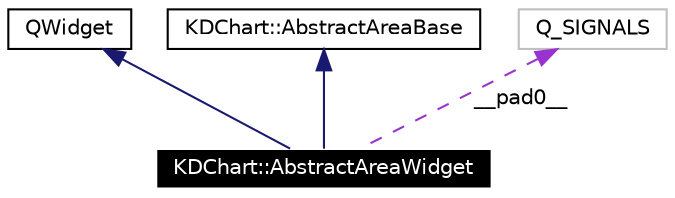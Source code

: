 digraph G
{
  edge [fontname="Helvetica",fontsize=10,labelfontname="Helvetica",labelfontsize=10];
  node [fontname="Helvetica",fontsize=10,shape=record];
  Node125 [label="KDChart::AbstractAreaWidget",height=0.2,width=0.4,color="white", fillcolor="black", style="filled" fontcolor="white"];
  Node126 -> Node125 [dir=back,color="midnightblue",fontsize=10,style="solid",fontname="Helvetica"];
  Node126 [label="QWidget",height=0.2,width=0.4,color="black",URL="$class_q_widget.html"];
  Node127 -> Node125 [dir=back,color="midnightblue",fontsize=10,style="solid",fontname="Helvetica"];
  Node127 [label="KDChart::AbstractAreaBase",height=0.2,width=0.4,color="black",URL="$class_k_d_chart_1_1_abstract_area_base.html"];
  Node128 -> Node125 [dir=back,color="darkorchid3",fontsize=10,style="dashed",label="__pad0__",fontname="Helvetica"];
  Node128 [label="Q_SIGNALS",height=0.2,width=0.4,color="grey75"];
}
